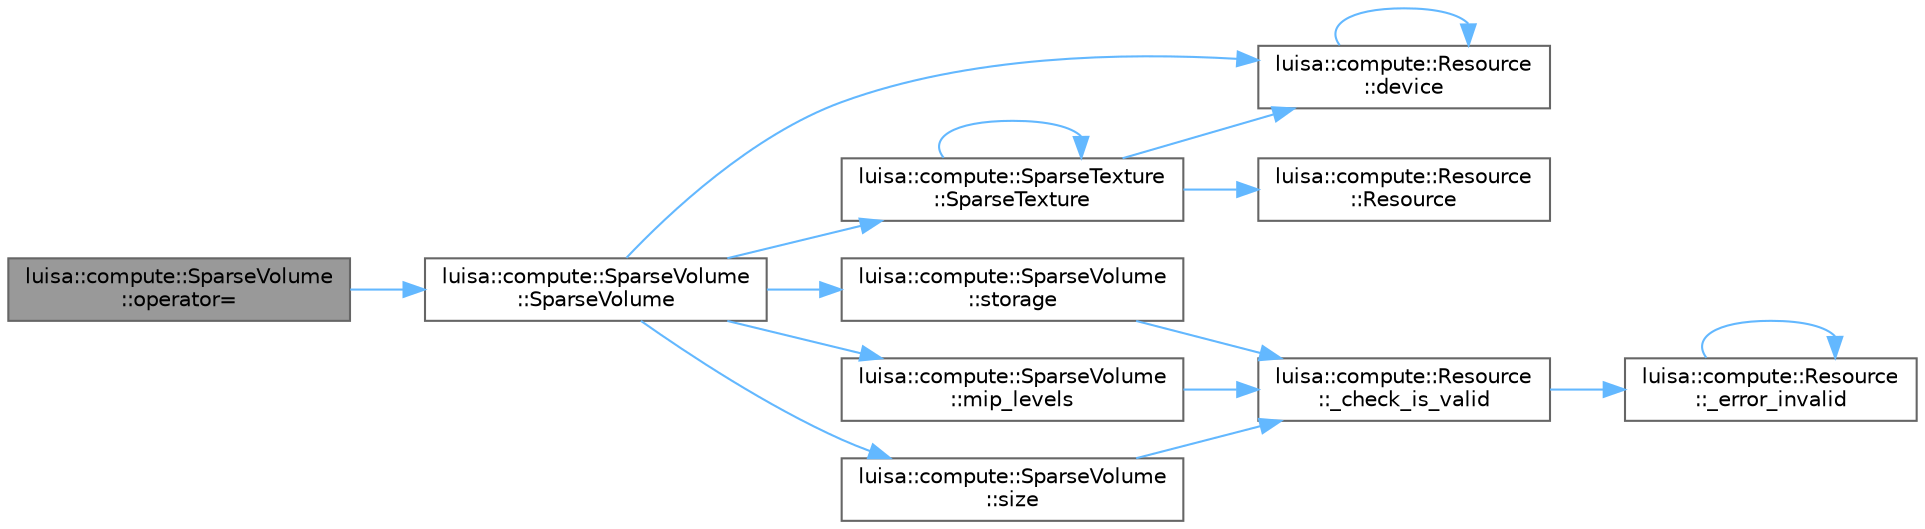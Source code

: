 digraph "luisa::compute::SparseVolume::operator="
{
 // LATEX_PDF_SIZE
  bgcolor="transparent";
  edge [fontname=Helvetica,fontsize=10,labelfontname=Helvetica,labelfontsize=10];
  node [fontname=Helvetica,fontsize=10,shape=box,height=0.2,width=0.4];
  rankdir="LR";
  Node1 [id="Node000001",label="luisa::compute::SparseVolume\l::operator=",height=0.2,width=0.4,color="gray40", fillcolor="grey60", style="filled", fontcolor="black",tooltip=" "];
  Node1 -> Node2 [id="edge16_Node000001_Node000002",color="steelblue1",style="solid",tooltip=" "];
  Node2 [id="Node000002",label="luisa::compute::SparseVolume\l::SparseVolume",height=0.2,width=0.4,color="grey40", fillcolor="white", style="filled",URL="$classluisa_1_1compute_1_1_sparse_volume.html#ad2d3ac20a32434d555b66c074efa16cd",tooltip=" "];
  Node2 -> Node3 [id="edge17_Node000002_Node000003",color="steelblue1",style="solid",tooltip=" "];
  Node3 [id="Node000003",label="luisa::compute::Resource\l::device",height=0.2,width=0.4,color="grey40", fillcolor="white", style="filled",URL="$classluisa_1_1compute_1_1_resource.html#a80d70cb175660af12e01637de33f32bc",tooltip=" "];
  Node3 -> Node3 [id="edge18_Node000003_Node000003",color="steelblue1",style="solid",tooltip=" "];
  Node2 -> Node4 [id="edge19_Node000002_Node000004",color="steelblue1",style="solid",tooltip=" "];
  Node4 [id="Node000004",label="luisa::compute::SparseVolume\l::mip_levels",height=0.2,width=0.4,color="grey40", fillcolor="white", style="filled",URL="$classluisa_1_1compute_1_1_sparse_volume.html#a4135404a87c7dd4f9183693a99f442f2",tooltip=" "];
  Node4 -> Node5 [id="edge20_Node000004_Node000005",color="steelblue1",style="solid",tooltip=" "];
  Node5 [id="Node000005",label="luisa::compute::Resource\l::_check_is_valid",height=0.2,width=0.4,color="grey40", fillcolor="white", style="filled",URL="$classluisa_1_1compute_1_1_resource.html#acd4eeb601dbaa644497541380a30c9aa",tooltip=" "];
  Node5 -> Node6 [id="edge21_Node000005_Node000006",color="steelblue1",style="solid",tooltip=" "];
  Node6 [id="Node000006",label="luisa::compute::Resource\l::_error_invalid",height=0.2,width=0.4,color="grey40", fillcolor="white", style="filled",URL="$classluisa_1_1compute_1_1_resource.html#a98f3cf67e789cf526dce15ddbaf4b949",tooltip=" "];
  Node6 -> Node6 [id="edge22_Node000006_Node000006",color="steelblue1",style="solid",tooltip=" "];
  Node2 -> Node7 [id="edge23_Node000002_Node000007",color="steelblue1",style="solid",tooltip=" "];
  Node7 [id="Node000007",label="luisa::compute::SparseVolume\l::size",height=0.2,width=0.4,color="grey40", fillcolor="white", style="filled",URL="$classluisa_1_1compute_1_1_sparse_volume.html#aa00a7985a956541ae0fa07aa98aad0dd",tooltip=" "];
  Node7 -> Node5 [id="edge24_Node000007_Node000005",color="steelblue1",style="solid",tooltip=" "];
  Node2 -> Node8 [id="edge25_Node000002_Node000008",color="steelblue1",style="solid",tooltip=" "];
  Node8 [id="Node000008",label="luisa::compute::SparseTexture\l::SparseTexture",height=0.2,width=0.4,color="grey40", fillcolor="white", style="filled",URL="$classluisa_1_1compute_1_1_sparse_texture.html#a1fe36dcc51ed50c1e5925a0a17cb1710",tooltip=" "];
  Node8 -> Node3 [id="edge26_Node000008_Node000003",color="steelblue1",style="solid",tooltip=" "];
  Node8 -> Node9 [id="edge27_Node000008_Node000009",color="steelblue1",style="solid",tooltip=" "];
  Node9 [id="Node000009",label="luisa::compute::Resource\l::Resource",height=0.2,width=0.4,color="grey40", fillcolor="white", style="filled",URL="$classluisa_1_1compute_1_1_resource.html#ad04c9df5461ad463bc3bfa340590a61a",tooltip=" "];
  Node8 -> Node8 [id="edge28_Node000008_Node000008",color="steelblue1",style="solid",tooltip=" "];
  Node2 -> Node10 [id="edge29_Node000002_Node000010",color="steelblue1",style="solid",tooltip=" "];
  Node10 [id="Node000010",label="luisa::compute::SparseVolume\l::storage",height=0.2,width=0.4,color="grey40", fillcolor="white", style="filled",URL="$classluisa_1_1compute_1_1_sparse_volume.html#ab291f1a1e238d689692e7e78ac80f135",tooltip=" "];
  Node10 -> Node5 [id="edge30_Node000010_Node000005",color="steelblue1",style="solid",tooltip=" "];
}
